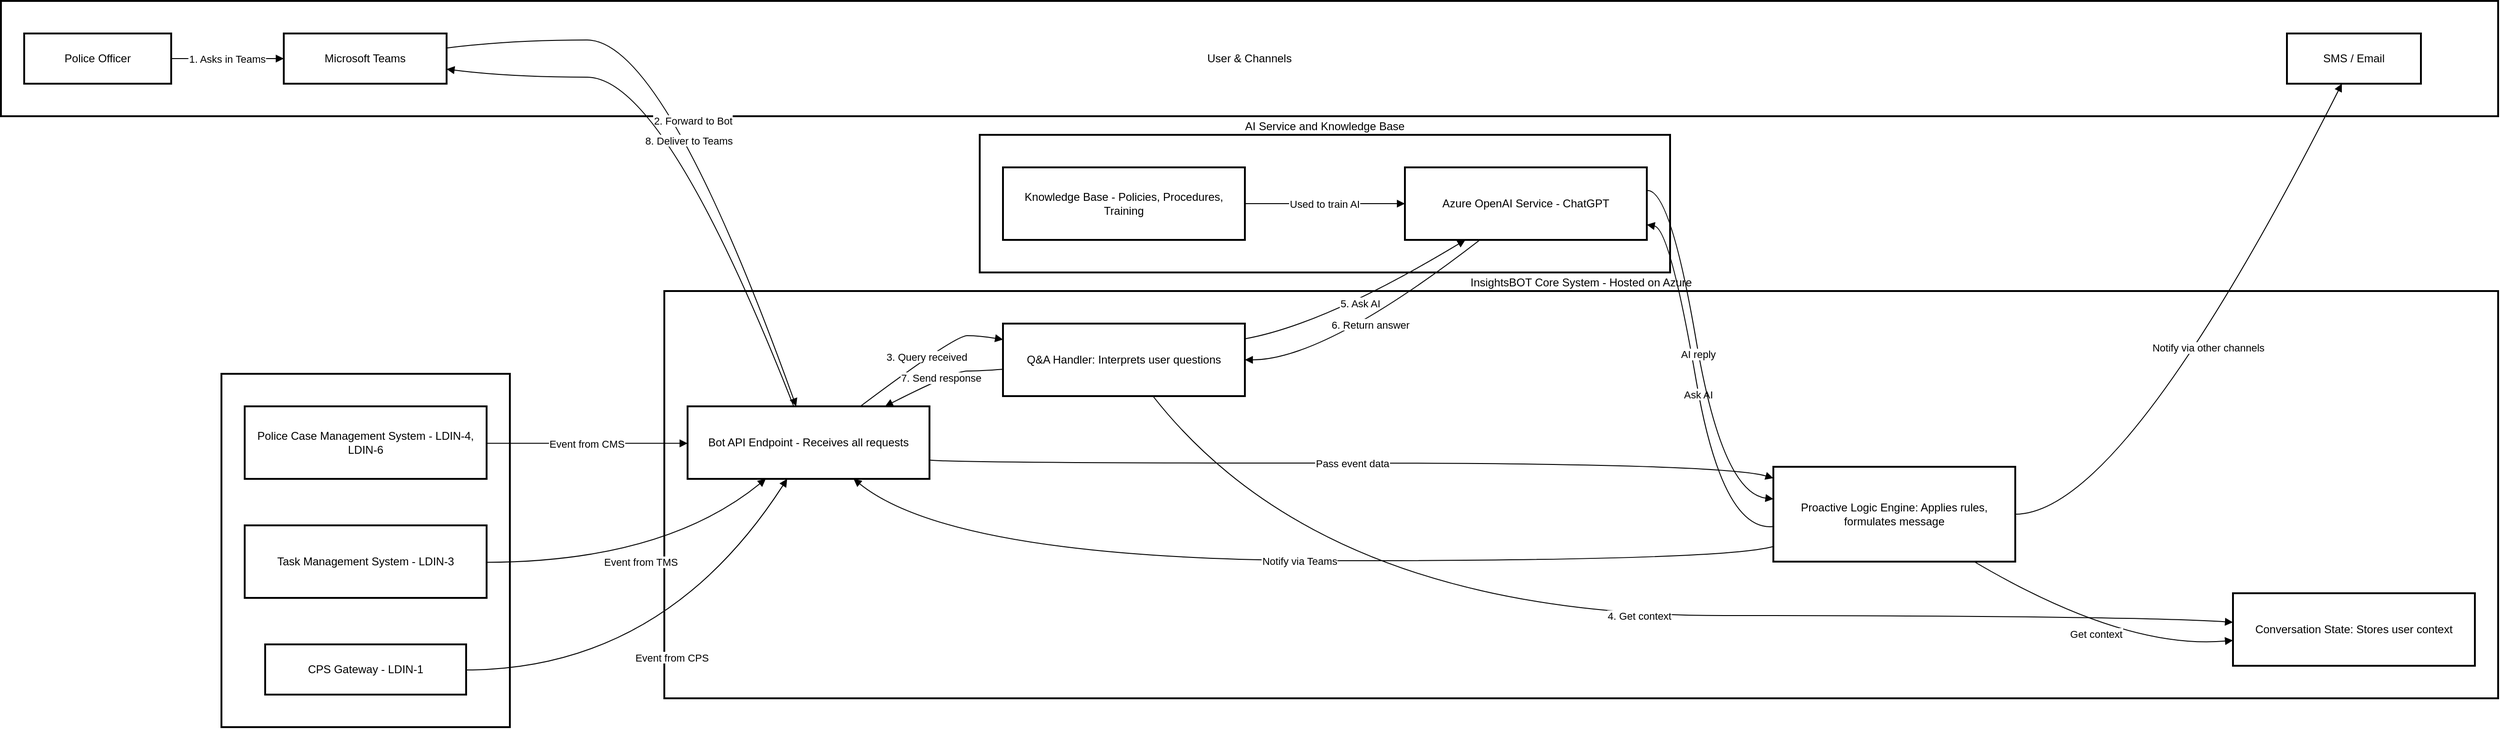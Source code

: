 <mxfile version="28.1.0" pages="4">
  <diagram name="teams-bot-solution" id="ROa7ISj0nijeQeWSmUtG">
    <mxGraphModel dx="856" dy="444" grid="1" gridSize="10" guides="1" tooltips="1" connect="1" arrows="1" fold="1" page="1" pageScale="1" pageWidth="827" pageHeight="1169" math="0" shadow="0">
      <root>
        <mxCell id="0" />
        <mxCell id="1" parent="0" />
        <mxCell id="emFbT5k1EpblSNpidgSf-1" value="AI Service and Knowledge Base" style="whiteSpace=wrap;strokeWidth=2;labelPosition=center;verticalLabelPosition=top;align=center;verticalAlign=bottom;" vertex="1" parent="1">
          <mxGeometry x="1072" y="164" width="742" height="148" as="geometry" />
        </mxCell>
        <mxCell id="emFbT5k1EpblSNpidgSf-2" value="External Systems and Triggers" style="whiteSpace=wrap;strokeWidth=2;" vertex="1" parent="1">
          <mxGeometry x="257" y="421" width="310" height="380" as="geometry" />
        </mxCell>
        <mxCell id="emFbT5k1EpblSNpidgSf-3" value="InsightsBOT Core System - Hosted on Azure" style="whiteSpace=wrap;strokeWidth=2;labelPosition=center;verticalLabelPosition=top;align=center;verticalAlign=bottom;" vertex="1" parent="1">
          <mxGeometry x="733" y="332" width="1971" height="438" as="geometry" />
        </mxCell>
        <mxCell id="emFbT5k1EpblSNpidgSf-4" value="User &amp; Channels" style="whiteSpace=wrap;strokeWidth=2;" vertex="1" parent="1">
          <mxGeometry x="20" y="20" width="2684" height="124" as="geometry" />
        </mxCell>
        <mxCell id="emFbT5k1EpblSNpidgSf-5" value="Police Officer" style="whiteSpace=wrap;strokeWidth=2;" vertex="1" parent="1">
          <mxGeometry x="45" y="55" width="158" height="54" as="geometry" />
        </mxCell>
        <mxCell id="emFbT5k1EpblSNpidgSf-6" value="Microsoft Teams" style="whiteSpace=wrap;strokeWidth=2;" vertex="1" parent="1">
          <mxGeometry x="324" y="55" width="175" height="54" as="geometry" />
        </mxCell>
        <mxCell id="emFbT5k1EpblSNpidgSf-7" value="SMS / Email" style="whiteSpace=wrap;strokeWidth=2;" vertex="1" parent="1">
          <mxGeometry x="2477" y="55" width="144" height="54" as="geometry" />
        </mxCell>
        <mxCell id="emFbT5k1EpblSNpidgSf-8" value="Bot API Endpoint - Receives all requests" style="whiteSpace=wrap;strokeWidth=2;" vertex="1" parent="1">
          <mxGeometry x="758" y="456" width="260" height="78" as="geometry" />
        </mxCell>
        <mxCell id="emFbT5k1EpblSNpidgSf-9" value="Proactive Logic Engine: Applies rules, formulates message" style="whiteSpace=wrap;strokeWidth=2;" vertex="1" parent="1">
          <mxGeometry x="1925" y="521" width="260" height="102" as="geometry" />
        </mxCell>
        <mxCell id="emFbT5k1EpblSNpidgSf-10" value="Q&amp;A Handler: Interprets user questions" style="whiteSpace=wrap;strokeWidth=2;" vertex="1" parent="1">
          <mxGeometry x="1097" y="367" width="260" height="78" as="geometry" />
        </mxCell>
        <mxCell id="emFbT5k1EpblSNpidgSf-11" value="Conversation State: Stores user context" style="whiteSpace=wrap;strokeWidth=2;" vertex="1" parent="1">
          <mxGeometry x="2419" y="657" width="260" height="78" as="geometry" />
        </mxCell>
        <mxCell id="emFbT5k1EpblSNpidgSf-12" value="Police Case Management System - LDIN-4, LDIN-6" style="whiteSpace=wrap;strokeWidth=2;" vertex="1" parent="1">
          <mxGeometry x="282" y="456" width="260" height="78" as="geometry" />
        </mxCell>
        <mxCell id="emFbT5k1EpblSNpidgSf-13" value="Task Management System - LDIN-3" style="whiteSpace=wrap;strokeWidth=2;" vertex="1" parent="1">
          <mxGeometry x="282" y="584" width="260" height="78" as="geometry" />
        </mxCell>
        <mxCell id="emFbT5k1EpblSNpidgSf-14" value="CPS Gateway - LDIN-1" style="whiteSpace=wrap;strokeWidth=2;" vertex="1" parent="1">
          <mxGeometry x="304" y="712" width="216" height="54" as="geometry" />
        </mxCell>
        <mxCell id="emFbT5k1EpblSNpidgSf-15" value="Azure OpenAI Service - ChatGPT" style="whiteSpace=wrap;strokeWidth=2;" vertex="1" parent="1">
          <mxGeometry x="1529" y="199" width="260" height="78" as="geometry" />
        </mxCell>
        <mxCell id="emFbT5k1EpblSNpidgSf-16" value="Knowledge Base - Policies, Procedures, Training" style="whiteSpace=wrap;strokeWidth=2;" vertex="1" parent="1">
          <mxGeometry x="1097" y="199" width="260" height="78" as="geometry" />
        </mxCell>
        <mxCell id="emFbT5k1EpblSNpidgSf-17" value="1. Asks in Teams" style="curved=1;startArrow=none;endArrow=block;exitX=1;exitY=0.5;entryX=0;entryY=0.5;rounded=0;" edge="1" parent="1" source="emFbT5k1EpblSNpidgSf-5" target="emFbT5k1EpblSNpidgSf-6">
          <mxGeometry relative="1" as="geometry">
            <Array as="points" />
          </mxGeometry>
        </mxCell>
        <mxCell id="emFbT5k1EpblSNpidgSf-18" value="2. Forward to Bot" style="curved=1;startArrow=none;endArrow=block;exitX=1;exitY=0.29;entryX=0.45;entryY=0.01;rounded=0;" edge="1" parent="1" source="emFbT5k1EpblSNpidgSf-6" target="emFbT5k1EpblSNpidgSf-8">
          <mxGeometry relative="1" as="geometry">
            <Array as="points">
              <mxPoint x="567" y="62" />
              <mxPoint x="733" y="62" />
            </Array>
          </mxGeometry>
        </mxCell>
        <mxCell id="emFbT5k1EpblSNpidgSf-19" value="3. Query received" style="curved=1;startArrow=none;endArrow=block;exitX=0.71;exitY=0.01;entryX=0;entryY=0.22;rounded=0;" edge="1" parent="1" source="emFbT5k1EpblSNpidgSf-8" target="emFbT5k1EpblSNpidgSf-10">
          <mxGeometry relative="1" as="geometry">
            <Array as="points">
              <mxPoint x="1045" y="380" />
              <mxPoint x="1072" y="380" />
            </Array>
          </mxGeometry>
        </mxCell>
        <mxCell id="emFbT5k1EpblSNpidgSf-20" value="4. Get context" style="curved=1;startArrow=none;endArrow=block;exitX=0.62;exitY=1;entryX=0;entryY=0.4;rounded=0;" edge="1" parent="1" source="emFbT5k1EpblSNpidgSf-10" target="emFbT5k1EpblSNpidgSf-11">
          <mxGeometry relative="1" as="geometry">
            <Array as="points">
              <mxPoint x="1443" y="681" />
              <mxPoint x="2302" y="681" />
            </Array>
          </mxGeometry>
        </mxCell>
        <mxCell id="emFbT5k1EpblSNpidgSf-21" value="5. Ask AI" style="curved=1;startArrow=none;endArrow=block;exitX=1;exitY=0.21;entryX=0.25;entryY=1;rounded=0;" edge="1" parent="1" source="emFbT5k1EpblSNpidgSf-10" target="emFbT5k1EpblSNpidgSf-15">
          <mxGeometry relative="1" as="geometry">
            <Array as="points">
              <mxPoint x="1443" y="368" />
            </Array>
          </mxGeometry>
        </mxCell>
        <mxCell id="emFbT5k1EpblSNpidgSf-22" value="6. Return answer" style="curved=1;startArrow=none;endArrow=block;exitX=0.31;exitY=1;entryX=1;entryY=0.5;rounded=0;" edge="1" parent="1" source="emFbT5k1EpblSNpidgSf-15" target="emFbT5k1EpblSNpidgSf-10">
          <mxGeometry relative="1" as="geometry">
            <Array as="points">
              <mxPoint x="1443" y="406" />
            </Array>
          </mxGeometry>
        </mxCell>
        <mxCell id="emFbT5k1EpblSNpidgSf-23" value="7. Send response" style="curved=1;startArrow=none;endArrow=block;exitX=0;exitY=0.63;entryX=0.81;entryY=0.01;rounded=0;" edge="1" parent="1" source="emFbT5k1EpblSNpidgSf-10" target="emFbT5k1EpblSNpidgSf-8">
          <mxGeometry relative="1" as="geometry">
            <Array as="points">
              <mxPoint x="1072" y="418" />
              <mxPoint x="1045" y="418" />
            </Array>
          </mxGeometry>
        </mxCell>
        <mxCell id="emFbT5k1EpblSNpidgSf-24" value="8. Deliver to Teams" style="curved=1;startArrow=none;endArrow=block;exitX=0.44;exitY=0.01;entryX=1;entryY=0.71;rounded=0;" edge="1" parent="1" source="emFbT5k1EpblSNpidgSf-8" target="emFbT5k1EpblSNpidgSf-6">
          <mxGeometry relative="1" as="geometry">
            <Array as="points">
              <mxPoint x="733" y="102" />
              <mxPoint x="567" y="102" />
            </Array>
          </mxGeometry>
        </mxCell>
        <mxCell id="emFbT5k1EpblSNpidgSf-25" value="Event from CMS" style="curved=1;startArrow=none;endArrow=block;exitX=1;exitY=0.51;entryX=0;entryY=0.51;rounded=0;" edge="1" parent="1" source="emFbT5k1EpblSNpidgSf-12" target="emFbT5k1EpblSNpidgSf-8">
          <mxGeometry relative="1" as="geometry">
            <Array as="points" />
          </mxGeometry>
        </mxCell>
        <mxCell id="emFbT5k1EpblSNpidgSf-26" value="Event from TMS" style="curved=1;startArrow=none;endArrow=block;exitX=1;exitY=0.51;entryX=0.32;entryY=1.01;rounded=0;" edge="1" parent="1" source="emFbT5k1EpblSNpidgSf-13" target="emFbT5k1EpblSNpidgSf-8">
          <mxGeometry relative="1" as="geometry">
            <Array as="points">
              <mxPoint x="733" y="623" />
            </Array>
          </mxGeometry>
        </mxCell>
        <mxCell id="emFbT5k1EpblSNpidgSf-27" value="Event from CPS" style="curved=1;startArrow=none;endArrow=block;exitX=1;exitY=0.51;entryX=0.41;entryY=1.01;rounded=0;" edge="1" parent="1" source="emFbT5k1EpblSNpidgSf-14" target="emFbT5k1EpblSNpidgSf-8">
          <mxGeometry relative="1" as="geometry">
            <Array as="points">
              <mxPoint x="733" y="739" />
            </Array>
          </mxGeometry>
        </mxCell>
        <mxCell id="emFbT5k1EpblSNpidgSf-28" value="Pass event data" style="curved=1;startArrow=none;endArrow=block;exitX=1;exitY=0.74;entryX=0;entryY=0.12;rounded=0;" edge="1" parent="1" source="emFbT5k1EpblSNpidgSf-8" target="emFbT5k1EpblSNpidgSf-9">
          <mxGeometry relative="1" as="geometry">
            <Array as="points">
              <mxPoint x="1045" y="517" />
              <mxPoint x="1870" y="517" />
            </Array>
          </mxGeometry>
        </mxCell>
        <mxCell id="emFbT5k1EpblSNpidgSf-29" value="Get context" style="curved=1;startArrow=none;endArrow=block;exitX=0.83;exitY=1;entryX=0;entryY=0.65;rounded=0;" edge="1" parent="1" source="emFbT5k1EpblSNpidgSf-9" target="emFbT5k1EpblSNpidgSf-11">
          <mxGeometry relative="1" as="geometry">
            <Array as="points">
              <mxPoint x="2302" y="718" />
            </Array>
          </mxGeometry>
        </mxCell>
        <mxCell id="emFbT5k1EpblSNpidgSf-30" value="Ask AI" style="curved=1;startArrow=none;endArrow=block;exitX=0;exitY=0.63;entryX=1;entryY=0.79;rounded=0;" edge="1" parent="1" source="emFbT5k1EpblSNpidgSf-9" target="emFbT5k1EpblSNpidgSf-15">
          <mxGeometry relative="1" as="geometry">
            <Array as="points">
              <mxPoint x="1870" y="591" />
              <mxPoint x="1814" y="265" />
            </Array>
          </mxGeometry>
        </mxCell>
        <mxCell id="emFbT5k1EpblSNpidgSf-31" value="AI reply" style="curved=1;startArrow=none;endArrow=block;exitX=1;exitY=0.32;entryX=0;entryY=0.34;rounded=0;" edge="1" parent="1" source="emFbT5k1EpblSNpidgSf-15" target="emFbT5k1EpblSNpidgSf-9">
          <mxGeometry relative="1" as="geometry">
            <Array as="points">
              <mxPoint x="1814" y="221" />
              <mxPoint x="1870" y="549" />
            </Array>
          </mxGeometry>
        </mxCell>
        <mxCell id="emFbT5k1EpblSNpidgSf-32" value="Notify via Teams" style="curved=1;startArrow=none;endArrow=block;exitX=0;exitY=0.84;entryX=0.69;entryY=1.01;rounded=0;" edge="1" parent="1" source="emFbT5k1EpblSNpidgSf-9" target="emFbT5k1EpblSNpidgSf-8">
          <mxGeometry relative="1" as="geometry">
            <Array as="points">
              <mxPoint x="1870" y="622" />
              <mxPoint x="1045" y="622" />
            </Array>
          </mxGeometry>
        </mxCell>
        <mxCell id="emFbT5k1EpblSNpidgSf-33" value="Notify via other channels" style="curved=1;startArrow=none;endArrow=block;exitX=1;exitY=0.5;entryX=0.41;entryY=1;rounded=0;" edge="1" parent="1" source="emFbT5k1EpblSNpidgSf-9" target="emFbT5k1EpblSNpidgSf-7">
          <mxGeometry relative="1" as="geometry">
            <Array as="points">
              <mxPoint x="2302" y="572" />
            </Array>
          </mxGeometry>
        </mxCell>
        <mxCell id="emFbT5k1EpblSNpidgSf-34" value="Used to train AI" style="curved=1;startArrow=none;endArrow=block;exitX=1;exitY=0.5;entryX=0;entryY=0.5;rounded=0;" edge="1" parent="1" source="emFbT5k1EpblSNpidgSf-16" target="emFbT5k1EpblSNpidgSf-15">
          <mxGeometry relative="1" as="geometry">
            <Array as="points" />
          </mxGeometry>
        </mxCell>
      </root>
    </mxGraphModel>
  </diagram>
  <diagram id="sajoqzTZCK9USa89cVdp" name="custom-solution">
    <mxGraphModel dx="922" dy="478" grid="1" gridSize="10" guides="1" tooltips="1" connect="1" arrows="1" fold="1" page="1" pageScale="1" pageWidth="827" pageHeight="1169" math="0" shadow="0">
      <root>
        <mxCell id="0" />
        <mxCell id="1" parent="0" />
        <mxCell id="ZV5MCOjbnmYuPJXD3As5-1" value="External Police Systems" style="whiteSpace=wrap;strokeWidth=2;" vertex="1" parent="1">
          <mxGeometry x="20" y="322" width="574" height="152" as="geometry" />
        </mxCell>
        <mxCell id="ZV5MCOjbnmYuPJXD3As5-2" value="AI &amp; Knowledge Layer" style="whiteSpace=wrap;strokeWidth=2;labelPosition=center;verticalLabelPosition=bottom;align=center;verticalAlign=top;" vertex="1" parent="1">
          <mxGeometry x="739" y="920" width="378" height="303" as="geometry" />
        </mxCell>
        <mxCell id="ZV5MCOjbnmYuPJXD3As5-3" value="Insights Hub Platform - Custom Solution" style="whiteSpace=wrap;strokeWidth=2;labelPosition=center;verticalLabelPosition=top;align=center;verticalAlign=bottom;" vertex="1" parent="1">
          <mxGeometry x="614" y="322" width="834" height="526" as="geometry" />
        </mxCell>
        <mxCell id="ZV5MCOjbnmYuPJXD3As5-4" value="User &amp; External Channels" style="whiteSpace=wrap;strokeWidth=2;" vertex="1" parent="1">
          <mxGeometry x="1468" y="20" width="466" height="1004" as="geometry" />
        </mxCell>
        <mxCell id="ZV5MCOjbnmYuPJXD3As5-5" value="PC Evans&#xa;(Police Officer)" style="whiteSpace=wrap;strokeWidth=2;" vertex="1" parent="1">
          <mxGeometry x="1616" y="45" width="169" height="78" as="geometry" />
        </mxCell>
        <mxCell id="ZV5MCOjbnmYuPJXD3As5-6" value="🌐 Web Browser" style="whiteSpace=wrap;strokeWidth=2;" vertex="1" parent="1">
          <mxGeometry x="1611" y="195" width="179" height="54" as="geometry" />
        </mxCell>
        <mxCell id="ZV5MCOjbnmYuPJXD3As5-7" value="📱 Phone - SMS" style="whiteSpace=wrap;strokeWidth=2;" vertex="1" parent="1">
          <mxGeometry x="1503" y="945" width="172" height="54" as="geometry" />
        </mxCell>
        <mxCell id="ZV5MCOjbnmYuPJXD3As5-8" value="📧 Email Client" style="whiteSpace=wrap;strokeWidth=2;" vertex="1" parent="1">
          <mxGeometry x="1725" y="945" width="174" height="54" as="geometry" />
        </mxCell>
        <mxCell id="ZV5MCOjbnmYuPJXD3As5-9" value="Insights Hub Web Portal&#xa;Dashboard, Notification Center, Chat UI" style="whiteSpace=wrap;strokeWidth=2;" vertex="1" parent="1">
          <mxGeometry x="902" y="347" width="260" height="102" as="geometry" />
        </mxCell>
        <mxCell id="ZV5MCOjbnmYuPJXD3As5-10" value="Application Backend&#xa;Manages logic, users, sessions" style="whiteSpace=wrap;strokeWidth=2;" vertex="1" parent="1">
          <mxGeometry x="864" y="546" width="260" height="102" as="geometry" />
        </mxCell>
        <mxCell id="ZV5MCOjbnmYuPJXD3As5-11" value="InsightsBOT Core Logic&#xa;Processes requests &amp;amp; events" style="whiteSpace=wrap;strokeWidth=2;" vertex="1" parent="1">
          <mxGeometry x="803" y="721" width="260" height="102" as="geometry" />
        </mxCell>
        <mxCell id="ZV5MCOjbnmYuPJXD3As5-12" value="Notification Service" style="whiteSpace=wrap;strokeWidth=2;" vertex="1" parent="1">
          <mxGeometry x="1211" y="745" width="201" height="54" as="geometry" />
        </mxCell>
        <mxCell id="ZV5MCOjbnmYuPJXD3As5-13" value="🤖 ChatGPT / LLM Service" style="whiteSpace=wrap;strokeWidth=2;" vertex="1" parent="1">
          <mxGeometry x="808" y="945" width="251" height="54" as="geometry" />
        </mxCell>
        <mxCell id="ZV5MCOjbnmYuPJXD3As5-14" value="Knowledge Base&#xa;Policies, Procedures, Training Materials" style="whiteSpace=wrap;strokeWidth=2;" vertex="1" parent="1">
          <mxGeometry x="803" y="1096" width="260" height="102" as="geometry" />
        </mxCell>
        <mxCell id="ZV5MCOjbnmYuPJXD3As5-15" value="Case Management System" style="whiteSpace=wrap;strokeWidth=2;" vertex="1" parent="1">
          <mxGeometry x="55" y="371" width="244" height="54" as="geometry" />
        </mxCell>
        <mxCell id="ZV5MCOjbnmYuPJXD3As5-16" value="Other Police Systems&#xa;HR, Tasking, etc." style="whiteSpace=wrap;strokeWidth=2;" vertex="1" parent="1">
          <mxGeometry x="349" y="359" width="210" height="78" as="geometry" />
        </mxCell>
        <mxCell id="ZV5MCOjbnmYuPJXD3As5-17" value="Accesses Portal" style="curved=1;startArrow=none;endArrow=block;exitX=0.5;exitY=1;entryX=0.5;entryY=0.01;rounded=0;" edge="1" parent="1" source="ZV5MCOjbnmYuPJXD3As5-5" target="ZV5MCOjbnmYuPJXD3As5-6">
          <mxGeometry relative="1" as="geometry">
            <Array as="points" />
          </mxGeometry>
        </mxCell>
        <mxCell id="ZV5MCOjbnmYuPJXD3As5-18" value="HTTPS Requests" style="curved=1;startArrow=block;endArrow=block;exitX=0.5;exitY=1.01;entryX=1;entryY=0.35;rounded=0;" edge="1" parent="1" source="ZV5MCOjbnmYuPJXD3As5-6" target="ZV5MCOjbnmYuPJXD3As5-9">
          <mxGeometry relative="1" as="geometry">
            <Array as="points">
              <mxPoint x="1700" y="322" />
            </Array>
          </mxGeometry>
        </mxCell>
        <mxCell id="ZV5MCOjbnmYuPJXD3As5-19" value="API Calls" style="curved=1;startArrow=none;endArrow=block;exitX=0;exitY=0.81;entryX=0;entryY=0.09;rounded=0;" edge="1" parent="1" source="ZV5MCOjbnmYuPJXD3As5-9" target="ZV5MCOjbnmYuPJXD3As5-10">
          <mxGeometry relative="1" as="geometry">
            <Array as="points">
              <mxPoint x="723" y="474" />
              <mxPoint x="723" y="510" />
            </Array>
          </mxGeometry>
        </mxCell>
        <mxCell id="ZV5MCOjbnmYuPJXD3As5-20" value="Processes &#39;How to&#39; question" style="curved=1;startArrow=none;endArrow=block;exitX=0;exitY=0.97;entryX=0.1;entryY=0;rounded=0;" edge="1" parent="1" source="ZV5MCOjbnmYuPJXD3As5-10" target="ZV5MCOjbnmYuPJXD3As5-11">
          <mxGeometry relative="1" as="geometry">
            <Array as="points">
              <mxPoint x="756" y="684" />
            </Array>
          </mxGeometry>
        </mxCell>
        <mxCell id="ZV5MCOjbnmYuPJXD3As5-21" value="Generates prompt" style="curved=1;startArrow=none;endArrow=block;exitX=0.26;exitY=1;entryX=0.31;entryY=0;rounded=0;" edge="1" parent="1" source="ZV5MCOjbnmYuPJXD3As5-11" target="ZV5MCOjbnmYuPJXD3As5-13">
          <mxGeometry relative="1" as="geometry">
            <Array as="points">
              <mxPoint x="841" y="848" />
              <mxPoint x="841" y="920" />
            </Array>
          </mxGeometry>
        </mxCell>
        <mxCell id="ZV5MCOjbnmYuPJXD3As5-22" value="Queries knowledge" style="curved=1;startArrow=none;endArrow=block;exitX=0.36;exitY=1;entryX=0.35;entryY=0;rounded=0;" edge="1" parent="1" source="ZV5MCOjbnmYuPJXD3As5-13" target="ZV5MCOjbnmYuPJXD3As5-14">
          <mxGeometry relative="1" as="geometry">
            <Array as="points">
              <mxPoint x="866" y="1024" />
              <mxPoint x="866" y="1060" />
            </Array>
          </mxGeometry>
        </mxCell>
        <mxCell id="ZV5MCOjbnmYuPJXD3As5-23" value="Returns info" style="curved=1;startArrow=none;endArrow=block;exitX=0.65;exitY=0;entryX=0.64;entryY=1;rounded=0;" edge="1" parent="1" source="ZV5MCOjbnmYuPJXD3As5-14" target="ZV5MCOjbnmYuPJXD3As5-13">
          <mxGeometry relative="1" as="geometry">
            <Array as="points">
              <mxPoint x="1001" y="1060" />
              <mxPoint x="1001" y="1024" />
            </Array>
          </mxGeometry>
        </mxCell>
        <mxCell id="ZV5MCOjbnmYuPJXD3As5-24" value="Generates answer" style="curved=1;startArrow=none;endArrow=block;exitX=0.69;exitY=0;entryX=0.73;entryY=1;rounded=0;" edge="1" parent="1" source="ZV5MCOjbnmYuPJXD3As5-13" target="ZV5MCOjbnmYuPJXD3As5-11">
          <mxGeometry relative="1" as="geometry">
            <Array as="points">
              <mxPoint x="1024" y="920" />
              <mxPoint x="1024" y="848" />
            </Array>
          </mxGeometry>
        </mxCell>
        <mxCell id="ZV5MCOjbnmYuPJXD3As5-25" value="Sends formatted response" style="curved=1;startArrow=none;endArrow=block;exitX=0.64;exitY=0;entryX=0.5;entryY=1;rounded=0;" edge="1" parent="1" source="ZV5MCOjbnmYuPJXD3As5-11" target="ZV5MCOjbnmYuPJXD3As5-10">
          <mxGeometry relative="1" as="geometry">
            <Array as="points">
              <mxPoint x="994" y="684" />
            </Array>
          </mxGeometry>
        </mxCell>
        <mxCell id="ZV5MCOjbnmYuPJXD3As5-26" value="Sends response to UI" style="curved=1;startArrow=none;endArrow=block;exitX=0.92;exitY=0;entryX=0.88;entryY=1;rounded=0;" edge="1" parent="1" source="ZV5MCOjbnmYuPJXD3As5-10" target="ZV5MCOjbnmYuPJXD3As5-9">
          <mxGeometry relative="1" as="geometry">
            <Array as="points">
              <mxPoint x="1181" y="510" />
              <mxPoint x="1181" y="474" />
            </Array>
          </mxGeometry>
        </mxCell>
        <mxCell id="ZV5MCOjbnmYuPJXD3As5-27" value="1. Event Trigger: CPS Decision Received" style="curved=1;startArrow=none;endArrow=block;exitX=0.5;exitY=1;entryX=0.02;entryY=0;rounded=0;" edge="1" parent="1" source="ZV5MCOjbnmYuPJXD3As5-15" target="ZV5MCOjbnmYuPJXD3As5-10">
          <mxGeometry relative="1" as="geometry">
            <Array as="points">
              <mxPoint x="177" y="474" />
              <mxPoint x="778" y="510" />
            </Array>
          </mxGeometry>
        </mxCell>
        <mxCell id="ZV5MCOjbnmYuPJXD3As5-28" value="2. Relay to Logic" style="curved=1;startArrow=none;endArrow=block;exitX=0.24;exitY=1;entryX=0.37;entryY=0;rounded=0;" edge="1" parent="1" source="ZV5MCOjbnmYuPJXD3As5-10" target="ZV5MCOjbnmYuPJXD3As5-11">
          <mxGeometry relative="1" as="geometry">
            <Array as="points">
              <mxPoint x="877" y="684" />
            </Array>
          </mxGeometry>
        </mxCell>
        <mxCell id="ZV5MCOjbnmYuPJXD3As5-29" value="3. Create notification message" style="curved=1;startArrow=none;endArrow=block;exitX=0.91;exitY=0;entryX=0.77;entryY=1;rounded=0;" edge="1" parent="1" source="ZV5MCOjbnmYuPJXD3As5-11" target="ZV5MCOjbnmYuPJXD3As5-10">
          <mxGeometry relative="1" as="geometry">
            <Array as="points">
              <mxPoint x="1114" y="684" />
            </Array>
          </mxGeometry>
        </mxCell>
        <mxCell id="ZV5MCOjbnmYuPJXD3As5-30" value="4a. Push to UI" style="curved=1;startArrow=none;endArrow=block;exitX=1;exitY=0.17;entryX=1;entryY=0.82;rounded=0;" edge="1" parent="1" source="ZV5MCOjbnmYuPJXD3As5-10" target="ZV5MCOjbnmYuPJXD3As5-9">
          <mxGeometry relative="1" as="geometry">
            <Array as="points">
              <mxPoint x="1329" y="510" />
              <mxPoint x="1329" y="474" />
            </Array>
          </mxGeometry>
        </mxCell>
        <mxCell id="ZV5MCOjbnmYuPJXD3As5-31" value="4b. Trigger external alert" style="curved=1;startArrow=none;endArrow=block;exitX=1;exitY=0.85;entryX=0.5;entryY=-0.01;rounded=0;" edge="1" parent="1" source="ZV5MCOjbnmYuPJXD3As5-10" target="ZV5MCOjbnmYuPJXD3As5-12">
          <mxGeometry relative="1" as="geometry">
            <Array as="points">
              <mxPoint x="1312" y="684" />
            </Array>
          </mxGeometry>
        </mxCell>
        <mxCell id="ZV5MCOjbnmYuPJXD3As5-32" value="Send SMS" style="curved=1;startArrow=none;endArrow=block;exitX=0.27;exitY=0.99;entryX=0.5;entryY=0;rounded=0;" edge="1" parent="1" source="ZV5MCOjbnmYuPJXD3As5-12" target="ZV5MCOjbnmYuPJXD3As5-7">
          <mxGeometry relative="1" as="geometry">
            <Array as="points">
              <mxPoint x="1182" y="848" />
              <mxPoint x="1589" y="884" />
            </Array>
          </mxGeometry>
        </mxCell>
        <mxCell id="ZV5MCOjbnmYuPJXD3As5-33" value="Send Email" style="curved=1;startArrow=none;endArrow=block;exitX=0.6;exitY=0.99;entryX=0.5;entryY=0;rounded=0;" edge="1" parent="1" source="ZV5MCOjbnmYuPJXD3As5-12" target="ZV5MCOjbnmYuPJXD3As5-8">
          <mxGeometry relative="1" as="geometry">
            <Array as="points">
              <mxPoint x="1370" y="848" />
              <mxPoint x="1811" y="884" />
            </Array>
          </mxGeometry>
        </mxCell>
      </root>
    </mxGraphModel>
  </diagram>
  <diagram id="nQfGtGSx7XWTJZqHoM0R" name="flowchart">
    <mxGraphModel dx="1089" dy="565" grid="1" gridSize="10" guides="1" tooltips="1" connect="1" arrows="1" fold="1" page="1" pageScale="1" pageWidth="827" pageHeight="1169" math="0" shadow="0">
      <root>
        <mxCell id="0" />
        <mxCell id="1" parent="0" />
        <mxCell id="IEDrKlvuBtCkS5uKtQzg-1" value="Insights Hub System (Automated Processes)" style="whiteSpace=wrap;strokeWidth=2;labelPosition=center;verticalLabelPosition=top;align=center;verticalAlign=bottom;" parent="1" vertex="1">
          <mxGeometry x="20" y="699" width="640" height="801" as="geometry" />
        </mxCell>
        <mxCell id="IEDrKlvuBtCkS5uKtQzg-2" value="User (PC Evans)" style="whiteSpace=wrap;strokeWidth=2;labelPosition=center;verticalLabelPosition=top;align=center;verticalAlign=bottom;" parent="1" vertex="1">
          <mxGeometry x="680" y="20" width="1141" height="2726" as="geometry" />
        </mxCell>
        <mxCell id="IEDrKlvuBtCkS5uKtQzg-3" value="PC Evans starts her workday" style="rounded=1;arcSize=20;strokeWidth=2" parent="1" vertex="1">
          <mxGeometry x="1426" y="45" width="230" height="78" as="geometry" />
        </mxCell>
        <mxCell id="IEDrKlvuBtCkS5uKtQzg-4" value="Has a question or needs help?" style="rhombus;strokeWidth=2;whiteSpace=wrap;" parent="1" vertex="1">
          <mxGeometry x="1402" y="173" width="278" height="278" as="geometry" />
        </mxCell>
        <mxCell id="IEDrKlvuBtCkS5uKtQzg-5" value="Working on Case 12345..." style="rounded=1;arcSize=20;strokeWidth=2" parent="1" vertex="1">
          <mxGeometry x="1324" y="1337" width="212" height="54" as="geometry" />
        </mxCell>
        <mxCell id="IEDrKlvuBtCkS5uKtQzg-6" value="Sees a notification appear&#xa;in the Insights Hub Notification Center" style="whiteSpace=wrap;strokeWidth=2;" parent="1" vertex="1">
          <mxGeometry x="826" y="1574" width="260" height="102" as="geometry" />
        </mxCell>
        <mxCell id="IEDrKlvuBtCkS5uKtQzg-7" value="Is the notification relevant/urgent?" style="rhombus;strokeWidth=2;whiteSpace=wrap;" parent="1" vertex="1">
          <mxGeometry x="817" y="1750" width="278" height="278" as="geometry" />
        </mxCell>
        <mxCell id="IEDrKlvuBtCkS5uKtQzg-8" value="Continues with her current task" style="rounded=1;arcSize=20;strokeWidth=2" parent="1" vertex="1">
          <mxGeometry x="727" y="2209" width="230" height="78" as="geometry" />
        </mxCell>
        <mxCell id="IEDrKlvuBtCkS5uKtQzg-9" value="&lt;b&gt;Display Detailed Information&lt;/b&gt;&#xa;Based on the notification clicked, the system shows:&#xa;- A step-by-step guide (LDIN-3)&#xa;- The full CPS decision (LDIN-1)&#xa;- A helpful tip (LDIN-4)&#xa;- A link to the data error (LDIN-6)" style="whiteSpace=wrap;strokeWidth=2;" parent="1" vertex="1">
          <mxGeometry x="1007" y="2101" width="260" height="294" as="geometry" />
        </mxCell>
        <mxCell id="IEDrKlvuBtCkS5uKtQzg-10" value="Opens the Insights Hub portal&#xa;and navigates to the Chat Panel" style="rounded=1;arcSize=20;strokeWidth=2" parent="1" vertex="1">
          <mxGeometry x="1536" y="523" width="230" height="126" as="geometry" />
        </mxCell>
        <mxCell id="IEDrKlvuBtCkS5uKtQzg-11" value="Types her question:&#xa;&lt;i&gt;&#39;How do I request CCTV footage?&#39;&lt;/i&gt;" style="rounded=1;arcSize=20;strokeWidth=2" parent="1" vertex="1">
          <mxGeometry x="1536" y="741" width="230" height="102" as="geometry" />
        </mxCell>
        <mxCell id="IEDrKlvuBtCkS5uKtQzg-12" value="&lt;b&gt;Process &amp;amp; Understand Query (LDIN-2, LDIN-5)&lt;/b&gt;&#xa;The Hub&#39;s AI engine analyzes the text&#xa;to understand the user&#39;s intent." style="whiteSpace=wrap;strokeWidth=2;" parent="1" vertex="1">
          <mxGeometry x="1521" y="969" width="260" height="174" as="geometry" />
        </mxCell>
        <mxCell id="IEDrKlvuBtCkS5uKtQzg-13" value="&lt;b&gt;Provide Formatted Answer&lt;/b&gt;&#xa;The system generates a clear, actionable response&#xa;with links and presents it in the chat panel." style="whiteSpace=wrap;strokeWidth=2;" parent="1" vertex="1">
          <mxGeometry x="1304" y="1550" width="260" height="150" as="geometry" />
        </mxCell>
        <mxCell id="IEDrKlvuBtCkS5uKtQzg-14" value="Reviews the answer provided by the Hub" style="rhombus;strokeWidth=2;whiteSpace=wrap;" parent="1" vertex="1">
          <mxGeometry x="1295" y="1750" width="278" height="278" as="geometry" />
        </mxCell>
        <mxCell id="IEDrKlvuBtCkS5uKtQzg-15" value="Is the answer helpful?" style="rhombus;strokeWidth=2;whiteSpace=wrap;" parent="1" vertex="1">
          <mxGeometry x="1329" y="2143" width="210" height="210" as="geometry" />
        </mxCell>
        <mxCell id="IEDrKlvuBtCkS5uKtQzg-16" value="Uses the information to correctly&#xa;complete her task (e.g., fills out the form)" style="rounded=1;arcSize=20;strokeWidth=2" parent="1" vertex="1">
          <mxGeometry x="1034" y="2467" width="230" height="126" as="geometry" />
        </mxCell>
        <mxCell id="IEDrKlvuBtCkS5uKtQzg-17" value="End of this interaction.&#xa;Task successfully advanced." style="rounded=1;arcSize=20;strokeWidth=2" parent="1" vertex="1">
          <mxGeometry x="1035" y="2643" width="228" height="78" as="geometry" />
        </mxCell>
        <mxCell id="IEDrKlvuBtCkS5uKtQzg-18" value="Rephrases her question or asks a follow-up:&#xa;&lt;i&gt;&#39;What&#39;s the email for the CCTV unit?&#39;&lt;/i&gt;" style="rounded=1;arcSize=20;strokeWidth=2" parent="1" vertex="1">
          <mxGeometry x="1544" y="2467" width="230" height="126" as="geometry" />
        </mxCell>
        <mxCell id="IEDrKlvuBtCkS5uKtQzg-19" value="&lt;b&gt;System Event Trigger&lt;/b&gt;&#xa;An event occurs in a connected police system&#xa;(e.g., Case Mgt, CPS System)" style="rounded=1;whiteSpace=wrap;arcSize=50;strokeWidth=2;" parent="1" vertex="1">
          <mxGeometry x="61" y="724" width="249" height="135" as="geometry" />
        </mxCell>
        <mxCell id="IEDrKlvuBtCkS5uKtQzg-20" value="&lt;b&gt;Process Event Logic&lt;/b&gt;&#xa;The Hub identifies the event type:&#xa;- New Task Assigned (LDIN-3)&#xa;- CPS Decision Received (LDIN-1)&#xa;- Data Quality Issue Found (LDIN-6)&#xa;- Task Recently Completed (LDIN-4)" style="whiteSpace=wrap;strokeWidth=2;" parent="1" vertex="1">
          <mxGeometry x="55" y="909" width="260" height="294" as="geometry" />
        </mxCell>
        <mxCell id="IEDrKlvuBtCkS5uKtQzg-21" value="&lt;b&gt;Generate &amp;amp; Push Notification&lt;/b&gt;&#xa;The Hub creates a specific alert message&#xa;and sends it to the user&#39;s Notification Center.&#xa;(May also send SMS/Email for critical alerts)" style="whiteSpace=wrap;strokeWidth=2;" parent="1" vertex="1">
          <mxGeometry x="55" y="1253" width="260" height="222" as="geometry" />
        </mxCell>
        <mxCell id="IEDrKlvuBtCkS5uKtQzg-22" value="&lt;b&gt;Search Knowledge Base&lt;/b&gt;&#xa;The AI queries its database of policies,&#xa;procedures, and training materials." style="whiteSpace=wrap;strokeWidth=2;" parent="1" vertex="1">
          <mxGeometry x="365" y="1289" width="260" height="150" as="geometry" />
        </mxCell>
        <mxCell id="IEDrKlvuBtCkS5uKtQzg-23" value="" style="curved=1;startArrow=none;endArrow=block;exitX=0.5;exitY=1;entryX=0.5;entryY=0;rounded=0;" parent="1" source="IEDrKlvuBtCkS5uKtQzg-3" target="IEDrKlvuBtCkS5uKtQzg-4" edge="1">
          <mxGeometry relative="1" as="geometry">
            <Array as="points" />
          </mxGeometry>
        </mxCell>
        <mxCell id="IEDrKlvuBtCkS5uKtQzg-24" value="No, continues work" style="curved=1;startArrow=none;endArrow=block;exitX=0.18;exitY=1;entryX=0.5;entryY=0.01;rounded=0;" parent="1" source="IEDrKlvuBtCkS5uKtQzg-4" target="IEDrKlvuBtCkS5uKtQzg-5" edge="1">
          <mxGeometry relative="1" as="geometry">
            <Array as="points">
              <mxPoint x="1430" y="487" />
            </Array>
          </mxGeometry>
        </mxCell>
        <mxCell id="IEDrKlvuBtCkS5uKtQzg-25" value="" style="curved=1;startArrow=none;endArrow=block;exitX=0.5;exitY=1.01;entryX=1;entryY=0.24;rounded=0;" parent="1" source="IEDrKlvuBtCkS5uKtQzg-5" target="IEDrKlvuBtCkS5uKtQzg-6" edge="1">
          <mxGeometry relative="1" as="geometry">
            <Array as="points">
              <mxPoint x="1430" y="1525" />
            </Array>
          </mxGeometry>
        </mxCell>
        <mxCell id="IEDrKlvuBtCkS5uKtQzg-26" value="" style="curved=1;startArrow=none;endArrow=block;exitX=0.5;exitY=1;entryX=0.5;entryY=0;rounded=0;" parent="1" source="IEDrKlvuBtCkS5uKtQzg-6" target="IEDrKlvuBtCkS5uKtQzg-7" edge="1">
          <mxGeometry relative="1" as="geometry">
            <Array as="points" />
          </mxGeometry>
        </mxCell>
        <mxCell id="IEDrKlvuBtCkS5uKtQzg-27" value="No, ignores it for now" style="curved=1;startArrow=none;endArrow=block;exitX=0.17;exitY=1;entryX=0.5;entryY=0;rounded=0;" parent="1" source="IEDrKlvuBtCkS5uKtQzg-7" target="IEDrKlvuBtCkS5uKtQzg-8" edge="1">
          <mxGeometry relative="1" as="geometry">
            <Array as="points">
              <mxPoint x="842" y="2065" />
            </Array>
          </mxGeometry>
        </mxCell>
        <mxCell id="IEDrKlvuBtCkS5uKtQzg-28" value="Yes, clicks on it" style="curved=1;startArrow=none;endArrow=block;exitX=1;exitY=0.98;entryX=0.5;entryY=0;rounded=0;" parent="1" source="IEDrKlvuBtCkS5uKtQzg-7" target="IEDrKlvuBtCkS5uKtQzg-9" edge="1">
          <mxGeometry relative="1" as="geometry">
            <Array as="points">
              <mxPoint x="1137" y="2065" />
            </Array>
          </mxGeometry>
        </mxCell>
        <mxCell id="IEDrKlvuBtCkS5uKtQzg-29" value="Yes, needs help" style="curved=1;startArrow=none;endArrow=block;exitX=0.81;exitY=1;entryX=0.5;entryY=0;rounded=0;" parent="1" source="IEDrKlvuBtCkS5uKtQzg-4" target="IEDrKlvuBtCkS5uKtQzg-10" edge="1">
          <mxGeometry relative="1" as="geometry">
            <Array as="points">
              <mxPoint x="1651" y="487" />
            </Array>
          </mxGeometry>
        </mxCell>
        <mxCell id="IEDrKlvuBtCkS5uKtQzg-30" value="" style="curved=1;startArrow=none;endArrow=block;exitX=0.5;exitY=1;entryX=0.5;entryY=0;rounded=0;" parent="1" source="IEDrKlvuBtCkS5uKtQzg-10" target="IEDrKlvuBtCkS5uKtQzg-11" edge="1">
          <mxGeometry relative="1" as="geometry">
            <Array as="points" />
          </mxGeometry>
        </mxCell>
        <mxCell id="IEDrKlvuBtCkS5uKtQzg-31" value="" style="curved=1;startArrow=none;endArrow=block;exitX=0.5;exitY=1;entryX=0.5;entryY=0;rounded=0;" parent="1" source="IEDrKlvuBtCkS5uKtQzg-11" target="IEDrKlvuBtCkS5uKtQzg-12" edge="1">
          <mxGeometry relative="1" as="geometry">
            <Array as="points" />
          </mxGeometry>
        </mxCell>
        <mxCell id="IEDrKlvuBtCkS5uKtQzg-32" value="" style="curved=1;startArrow=none;endArrow=block;exitX=0.5;exitY=1;entryX=0.5;entryY=0;rounded=0;" parent="1" source="IEDrKlvuBtCkS5uKtQzg-13" target="IEDrKlvuBtCkS5uKtQzg-14" edge="1">
          <mxGeometry relative="1" as="geometry">
            <Array as="points" />
          </mxGeometry>
        </mxCell>
        <mxCell id="IEDrKlvuBtCkS5uKtQzg-33" value="" style="curved=1;startArrow=none;endArrow=block;exitX=0.5;exitY=1;entryX=0.5;entryY=0;rounded=0;" parent="1" source="IEDrKlvuBtCkS5uKtQzg-14" target="IEDrKlvuBtCkS5uKtQzg-15" edge="1">
          <mxGeometry relative="1" as="geometry">
            <Array as="points" />
          </mxGeometry>
        </mxCell>
        <mxCell id="IEDrKlvuBtCkS5uKtQzg-34" value="Yes" style="curved=1;startArrow=none;endArrow=block;exitX=0.12;exitY=1;entryX=0.91;entryY=0;rounded=0;" parent="1" source="IEDrKlvuBtCkS5uKtQzg-15" target="IEDrKlvuBtCkS5uKtQzg-16" edge="1">
          <mxGeometry relative="1" as="geometry">
            <Array as="points">
              <mxPoint x="1296" y="2431" />
            </Array>
          </mxGeometry>
        </mxCell>
        <mxCell id="IEDrKlvuBtCkS5uKtQzg-35" value="" style="curved=1;startArrow=none;endArrow=block;exitX=0.5;exitY=1;entryX=0.5;entryY=0;rounded=0;" parent="1" source="IEDrKlvuBtCkS5uKtQzg-16" target="IEDrKlvuBtCkS5uKtQzg-17" edge="1">
          <mxGeometry relative="1" as="geometry">
            <Array as="points" />
          </mxGeometry>
        </mxCell>
        <mxCell id="IEDrKlvuBtCkS5uKtQzg-36" value="No / Needs more info" style="curved=1;startArrow=none;endArrow=block;exitX=0.88;exitY=1;entryX=0.26;entryY=0;rounded=0;" parent="1" source="IEDrKlvuBtCkS5uKtQzg-15" target="IEDrKlvuBtCkS5uKtQzg-18" edge="1">
          <mxGeometry relative="1" as="geometry">
            <Array as="points">
              <mxPoint x="1572" y="2431" />
            </Array>
          </mxGeometry>
        </mxCell>
        <mxCell id="IEDrKlvuBtCkS5uKtQzg-37" value="" style="curved=1;startArrow=none;endArrow=block;exitX=0.68;exitY=0;entryX=0.64;entryY=1;rounded=0;" parent="1" source="IEDrKlvuBtCkS5uKtQzg-18" target="IEDrKlvuBtCkS5uKtQzg-12" edge="1">
          <mxGeometry relative="1" as="geometry">
            <Array as="points">
              <mxPoint x="1724" y="2431" />
              <mxPoint x="1724" y="1228" />
            </Array>
          </mxGeometry>
        </mxCell>
        <mxCell id="IEDrKlvuBtCkS5uKtQzg-38" value="" style="curved=1;startArrow=none;endArrow=block;exitX=0.5;exitY=1;entryX=0.5;entryY=0;rounded=0;" parent="1" source="IEDrKlvuBtCkS5uKtQzg-19" target="IEDrKlvuBtCkS5uKtQzg-20" edge="1">
          <mxGeometry relative="1" as="geometry">
            <Array as="points" />
          </mxGeometry>
        </mxCell>
        <mxCell id="IEDrKlvuBtCkS5uKtQzg-39" value="" style="curved=1;startArrow=none;endArrow=block;exitX=0.5;exitY=1;entryX=0.5;entryY=0;rounded=0;" parent="1" source="IEDrKlvuBtCkS5uKtQzg-20" target="IEDrKlvuBtCkS5uKtQzg-21" edge="1">
          <mxGeometry relative="1" as="geometry">
            <Array as="points" />
          </mxGeometry>
        </mxCell>
        <mxCell id="IEDrKlvuBtCkS5uKtQzg-40" value="" style="curved=1;startArrow=none;endArrow=block;exitX=0.5;exitY=1;entryX=0.3;entryY=0;rounded=0;" parent="1" source="IEDrKlvuBtCkS5uKtQzg-21" target="IEDrKlvuBtCkS5uKtQzg-6" edge="1">
          <mxGeometry relative="1" as="geometry">
            <Array as="points">
              <mxPoint x="185" y="1500" />
              <mxPoint x="854" y="1525" />
            </Array>
          </mxGeometry>
        </mxCell>
        <mxCell id="IEDrKlvuBtCkS5uKtQzg-41" value="" style="curved=1;startArrow=none;endArrow=block;exitX=0.5;exitY=1;entryX=0.47;entryY=0;rounded=0;" parent="1" source="IEDrKlvuBtCkS5uKtQzg-9" target="IEDrKlvuBtCkS5uKtQzg-16" edge="1">
          <mxGeometry relative="1" as="geometry">
            <Array as="points">
              <mxPoint x="1137" y="2431" />
            </Array>
          </mxGeometry>
        </mxCell>
        <mxCell id="IEDrKlvuBtCkS5uKtQzg-42" value="" style="curved=1;startArrow=none;endArrow=block;exitX=0.3;exitY=1;entryX=1;entryY=0.39;rounded=0;" parent="1" source="IEDrKlvuBtCkS5uKtQzg-12" target="IEDrKlvuBtCkS5uKtQzg-22" edge="1">
          <mxGeometry relative="1" as="geometry">
            <Array as="points">
              <mxPoint x="1551" y="1228" />
            </Array>
          </mxGeometry>
        </mxCell>
        <mxCell id="IEDrKlvuBtCkS5uKtQzg-43" value="" style="curved=1;startArrow=none;endArrow=block;exitX=0.5;exitY=1;entryX=0.43;entryY=0;rounded=0;" parent="1" source="IEDrKlvuBtCkS5uKtQzg-22" target="IEDrKlvuBtCkS5uKtQzg-13" edge="1">
          <mxGeometry relative="1" as="geometry">
            <Array as="points">
              <mxPoint x="495" y="1500" />
              <mxPoint x="1410" y="1525" />
            </Array>
          </mxGeometry>
        </mxCell>
      </root>
    </mxGraphModel>
  </diagram>
  <diagram id="WdsVB0UiKtK46Ud1Ukyp" name="Page-4">
    <mxGraphModel dx="1042" dy="561" grid="1" gridSize="10" guides="1" tooltips="1" connect="1" arrows="1" fold="1" page="1" pageScale="1" pageWidth="827" pageHeight="1169" math="0" shadow="0">
      <root>
        <mxCell id="0" />
        <mxCell id="1" parent="0" />
        <mxCell id="3UTTGiOCGpg10R385EbN-1" value="Databases &amp; AI Services" style="whiteSpace=wrap;strokeWidth=2;" vertex="1" parent="1">
          <mxGeometry x="20" y="330" width="566" height="160" as="geometry" />
        </mxCell>
        <mxCell id="3UTTGiOCGpg10R385EbN-2" value="Backend Server - Local" style="whiteSpace=wrap;strokeWidth=2;" vertex="1" parent="1">
          <mxGeometry x="72" y="187" width="447" height="89" as="geometry" />
        </mxCell>
        <mxCell id="3UTTGiOCGpg10R385EbN-3" value="User&#39;s Computer" style="whiteSpace=wrap;strokeWidth=2;" vertex="1" parent="1">
          <mxGeometry x="149" y="20" width="301" height="113" as="geometry" />
        </mxCell>
        <mxCell id="3UTTGiOCGpg10R385EbN-4" value="Simple Web UI - Streamlit App" style="rounded=1;whiteSpace=wrap;arcSize=50;strokeWidth=2;" vertex="1" parent="1">
          <mxGeometry x="184" y="45" width="231" height="63" as="geometry" />
        </mxCell>
        <mxCell id="3UTTGiOCGpg10R385EbN-5" value="FastAPI API - The Manager" style="rounded=1;whiteSpace=wrap;arcSize=50;strokeWidth=2;" vertex="1" parent="1">
          <mxGeometry x="194" y="212" width="211" height="39" as="geometry" />
        </mxCell>
        <mxCell id="3UTTGiOCGpg10R385EbN-6" value="Qdrant Vector DB - The Librarian" style="shape=cylinder3;boundedLbl=1;backgroundOutline=1;size=10;strokeWidth=2;whiteSpace=wrap;" vertex="1" parent="1">
          <mxGeometry x="55" y="355" width="215" height="110" as="geometry" />
        </mxCell>
        <mxCell id="3UTTGiOCGpg10R385EbN-7" value="Azure OpenAI GPT-4 - The Expert" style="strokeWidth=2;shape=process;whiteSpace=wrap;size=0.04;" vertex="1" parent="1">
          <mxGeometry x="320" y="379" width="231" height="63" as="geometry" />
        </mxCell>
        <mxCell id="3UTTGiOCGpg10R385EbN-8" value="1. Send user&#39;s question" style="curved=1;startArrow=none;endArrow=block;exitX=0.36;exitY=1;entryX=0.38;entryY=0;rounded=0;" edge="1" parent="1" source="3UTTGiOCGpg10R385EbN-4" target="3UTTGiOCGpg10R385EbN-5">
          <mxGeometry relative="1" as="geometry">
            <Array as="points">
              <mxPoint x="244" y="133" />
              <mxPoint x="244" y="187" />
            </Array>
          </mxGeometry>
        </mxCell>
        <mxCell id="3UTTGiOCGpg10R385EbN-9" value="2. Embed question &amp; find relevant chunks" style="curved=1;startArrow=none;endArrow=block;exitX=0.19;exitY=1;entryX=0.46;entryY=0;rounded=0;" edge="1" parent="1" source="3UTTGiOCGpg10R385EbN-5" target="3UTTGiOCGpg10R385EbN-6">
          <mxGeometry relative="1" as="geometry">
            <Array as="points">
              <mxPoint x="151" y="276" />
              <mxPoint x="151" y="330" />
            </Array>
          </mxGeometry>
        </mxCell>
        <mxCell id="3UTTGiOCGpg10R385EbN-10" value="3. Return most relevant chunks" style="curved=1;startArrow=none;endArrow=block;exitX=0.54;exitY=0;entryX=0.24;entryY=1;rounded=0;" edge="1" parent="1" source="3UTTGiOCGpg10R385EbN-6" target="3UTTGiOCGpg10R385EbN-5">
          <mxGeometry relative="1" as="geometry">
            <Array as="points">
              <mxPoint x="175" y="330" />
              <mxPoint x="175" y="276" />
            </Array>
          </mxGeometry>
        </mxCell>
        <mxCell id="3UTTGiOCGpg10R385EbN-11" value="4. Build prompt with chunks &amp; question" style="curved=1;startArrow=none;endArrow=block;exitX=0.76;exitY=1;entryX=0.48;entryY=0;rounded=0;" edge="1" parent="1" source="3UTTGiOCGpg10R385EbN-5" target="3UTTGiOCGpg10R385EbN-7">
          <mxGeometry relative="1" as="geometry">
            <Array as="points">
              <mxPoint x="424" y="276" />
              <mxPoint x="424" y="330" />
            </Array>
          </mxGeometry>
        </mxCell>
        <mxCell id="3UTTGiOCGpg10R385EbN-12" value="5. Generate verified answer" style="curved=1;startArrow=none;endArrow=block;exitX=0.52;exitY=0;entryX=0.81;entryY=1;rounded=0;" edge="1" parent="1" source="3UTTGiOCGpg10R385EbN-7" target="3UTTGiOCGpg10R385EbN-5">
          <mxGeometry relative="1" as="geometry">
            <Array as="points">
              <mxPoint x="448" y="330" />
              <mxPoint x="448" y="276" />
            </Array>
          </mxGeometry>
        </mxCell>
        <mxCell id="3UTTGiOCGpg10R385EbN-13" value="6. Send final answer back" style="curved=1;startArrow=none;endArrow=block;exitX=0.63;exitY=0;entryX=0.66;entryY=1;rounded=0;" edge="1" parent="1" source="3UTTGiOCGpg10R385EbN-5" target="3UTTGiOCGpg10R385EbN-4">
          <mxGeometry relative="1" as="geometry">
            <Array as="points">
              <mxPoint x="364" y="187" />
              <mxPoint x="364" y="133" />
            </Array>
          </mxGeometry>
        </mxCell>
      </root>
    </mxGraphModel>
  </diagram>
</mxfile>

